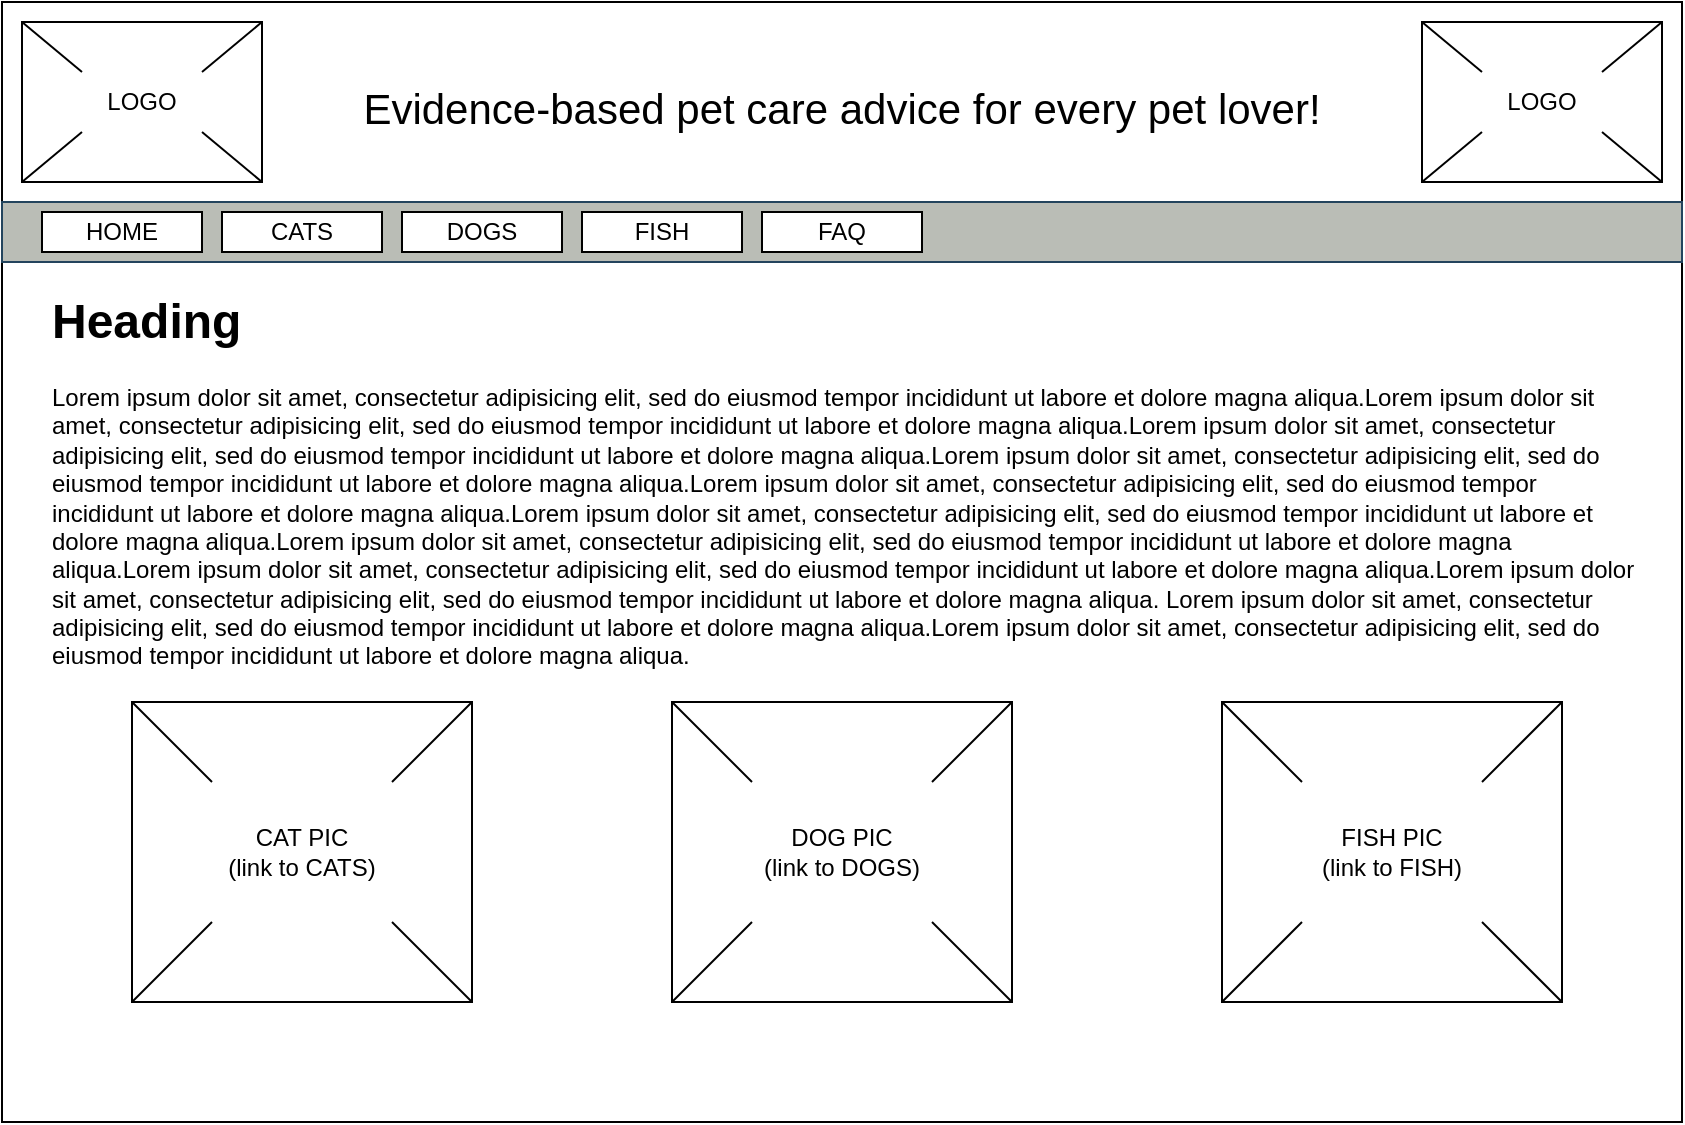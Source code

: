 <mxfile version="23.1.6" type="github">
  <diagram name="Page-1" id="BUrdRSvkr-NK4CyP0dR4">
    <mxGraphModel dx="1434" dy="822" grid="1" gridSize="10" guides="1" tooltips="1" connect="1" arrows="1" fold="1" page="1" pageScale="1" pageWidth="850" pageHeight="1100" math="0" shadow="0">
      <root>
        <mxCell id="0" />
        <mxCell id="1" parent="0" />
        <mxCell id="nrD_e1n3-x52YeT1WAGy-1" value="" style="rounded=0;whiteSpace=wrap;html=1;" vertex="1" parent="1">
          <mxGeometry width="840" height="560" as="geometry" />
        </mxCell>
        <mxCell id="nrD_e1n3-x52YeT1WAGy-2" value="" style="rounded=0;whiteSpace=wrap;html=1;" vertex="1" parent="1">
          <mxGeometry x="10" y="10" width="120" height="80" as="geometry" />
        </mxCell>
        <mxCell id="nrD_e1n3-x52YeT1WAGy-4" value="&lt;font style=&quot;font-size: 21px;&quot;&gt;Evidence-based pet care advice for every pet lover!&lt;/font&gt;" style="text;html=1;align=center;verticalAlign=middle;whiteSpace=wrap;rounded=0;" vertex="1" parent="1">
          <mxGeometry x="150" y="25" width="540" height="55" as="geometry" />
        </mxCell>
        <mxCell id="nrD_e1n3-x52YeT1WAGy-5" value="" style="rounded=0;whiteSpace=wrap;html=1;fillColor=#babdb6;strokeColor=#23445d;" vertex="1" parent="1">
          <mxGeometry y="100" width="840" height="30" as="geometry" />
        </mxCell>
        <mxCell id="nrD_e1n3-x52YeT1WAGy-6" value="HOME" style="rounded=0;whiteSpace=wrap;html=1;" vertex="1" parent="1">
          <mxGeometry x="20" y="105" width="80" height="20" as="geometry" />
        </mxCell>
        <mxCell id="nrD_e1n3-x52YeT1WAGy-7" value="CATS" style="rounded=0;whiteSpace=wrap;html=1;" vertex="1" parent="1">
          <mxGeometry x="110" y="105" width="80" height="20" as="geometry" />
        </mxCell>
        <mxCell id="nrD_e1n3-x52YeT1WAGy-8" value="DOGS" style="rounded=0;whiteSpace=wrap;html=1;" vertex="1" parent="1">
          <mxGeometry x="200" y="105" width="80" height="20" as="geometry" />
        </mxCell>
        <mxCell id="nrD_e1n3-x52YeT1WAGy-9" value="FISH" style="rounded=0;whiteSpace=wrap;html=1;" vertex="1" parent="1">
          <mxGeometry x="290" y="105" width="80" height="20" as="geometry" />
        </mxCell>
        <mxCell id="nrD_e1n3-x52YeT1WAGy-10" value="FAQ" style="rounded=0;whiteSpace=wrap;html=1;" vertex="1" parent="1">
          <mxGeometry x="380" y="105" width="80" height="20" as="geometry" />
        </mxCell>
        <mxCell id="nrD_e1n3-x52YeT1WAGy-11" value="&lt;h1&gt;Heading&lt;/h1&gt;&lt;p&gt;Lorem ipsum dolor sit amet, consectetur adipisicing elit, sed do eiusmod tempor incididunt ut labore et dolore magna aliqua.Lorem ipsum dolor sit amet, consectetur adipisicing elit, sed do eiusmod tempor incididunt ut labore et dolore magna aliqua.Lorem ipsum dolor sit amet, consectetur adipisicing elit, sed do eiusmod tempor incididunt ut labore et dolore magna aliqua.Lorem ipsum dolor sit amet, consectetur adipisicing elit, sed do eiusmod tempor incididunt ut labore et dolore magna aliqua.Lorem ipsum dolor sit amet, consectetur adipisicing elit, sed do eiusmod tempor incididunt ut labore et dolore magna aliqua.Lorem ipsum dolor sit amet, consectetur adipisicing elit, sed do eiusmod tempor incididunt ut labore et dolore magna aliqua.Lorem ipsum dolor sit amet, consectetur adipisicing elit, sed do eiusmod tempor incididunt ut labore et dolore magna aliqua.Lorem ipsum dolor sit amet, consectetur adipisicing elit, sed do eiusmod tempor incididunt ut labore et dolore magna aliqua.Lorem ipsum dolor sit amet, consectetur adipisicing elit, sed do eiusmod tempor incididunt ut labore et dolore magna aliqua. Lorem ipsum dolor sit amet, consectetur adipisicing elit, sed do eiusmod tempor incididunt ut labore et dolore magna aliqua.Lorem ipsum dolor sit amet, consectetur adipisicing elit, sed do eiusmod tempor incididunt ut labore et dolore magna aliqua.&lt;/p&gt;" style="text;html=1;spacing=5;spacingTop=-20;whiteSpace=wrap;overflow=hidden;rounded=0;" vertex="1" parent="1">
          <mxGeometry x="20" y="140" width="800" height="200" as="geometry" />
        </mxCell>
        <mxCell id="nrD_e1n3-x52YeT1WAGy-18" value="" style="endArrow=none;html=1;rounded=0;exitX=0;exitY=1;exitDx=0;exitDy=0;entryX=0;entryY=1;entryDx=0;entryDy=0;" edge="1" parent="1" source="nrD_e1n3-x52YeT1WAGy-2" target="nrD_e1n3-x52YeT1WAGy-21">
          <mxGeometry width="50" height="50" relative="1" as="geometry">
            <mxPoint x="400" y="390" as="sourcePoint" />
            <mxPoint x="450" y="340" as="targetPoint" />
          </mxGeometry>
        </mxCell>
        <mxCell id="nrD_e1n3-x52YeT1WAGy-19" value="" style="endArrow=none;html=1;rounded=0;exitX=1;exitY=1;exitDx=0;exitDy=0;entryX=1;entryY=1;entryDx=0;entryDy=0;" edge="1" parent="1" source="nrD_e1n3-x52YeT1WAGy-21" target="nrD_e1n3-x52YeT1WAGy-2">
          <mxGeometry width="50" height="50" relative="1" as="geometry">
            <mxPoint x="400" y="390" as="sourcePoint" />
            <mxPoint x="450" y="340" as="targetPoint" />
          </mxGeometry>
        </mxCell>
        <mxCell id="nrD_e1n3-x52YeT1WAGy-21" value="LOGO" style="text;html=1;align=center;verticalAlign=middle;whiteSpace=wrap;rounded=0;" vertex="1" parent="1">
          <mxGeometry x="40" y="35" width="60" height="30" as="geometry" />
        </mxCell>
        <mxCell id="nrD_e1n3-x52YeT1WAGy-24" value="" style="endArrow=none;html=1;rounded=0;entryX=1;entryY=0;entryDx=0;entryDy=0;exitX=1;exitY=0;exitDx=0;exitDy=0;" edge="1" parent="1" source="nrD_e1n3-x52YeT1WAGy-21" target="nrD_e1n3-x52YeT1WAGy-2">
          <mxGeometry width="50" height="50" relative="1" as="geometry">
            <mxPoint x="-100" y="100" as="sourcePoint" />
            <mxPoint x="-50" y="50" as="targetPoint" />
          </mxGeometry>
        </mxCell>
        <mxCell id="nrD_e1n3-x52YeT1WAGy-25" value="" style="endArrow=none;html=1;rounded=0;entryX=0;entryY=0;entryDx=0;entryDy=0;exitX=0;exitY=0;exitDx=0;exitDy=0;" edge="1" parent="1" source="nrD_e1n3-x52YeT1WAGy-21" target="nrD_e1n3-x52YeT1WAGy-2">
          <mxGeometry width="50" height="50" relative="1" as="geometry">
            <mxPoint x="-90" y="80" as="sourcePoint" />
            <mxPoint x="-40" y="30" as="targetPoint" />
          </mxGeometry>
        </mxCell>
        <mxCell id="nrD_e1n3-x52YeT1WAGy-26" value="" style="rounded=0;whiteSpace=wrap;html=1;" vertex="1" parent="1">
          <mxGeometry x="710" y="10" width="120" height="80" as="geometry" />
        </mxCell>
        <mxCell id="nrD_e1n3-x52YeT1WAGy-27" value="" style="endArrow=none;html=1;rounded=0;exitX=0;exitY=1;exitDx=0;exitDy=0;entryX=0;entryY=1;entryDx=0;entryDy=0;" edge="1" parent="1" source="nrD_e1n3-x52YeT1WAGy-26" target="nrD_e1n3-x52YeT1WAGy-29">
          <mxGeometry width="50" height="50" relative="1" as="geometry">
            <mxPoint x="1100" y="390" as="sourcePoint" />
            <mxPoint x="1150" y="340" as="targetPoint" />
          </mxGeometry>
        </mxCell>
        <mxCell id="nrD_e1n3-x52YeT1WAGy-28" value="" style="endArrow=none;html=1;rounded=0;exitX=1;exitY=1;exitDx=0;exitDy=0;entryX=1;entryY=1;entryDx=0;entryDy=0;" edge="1" parent="1" source="nrD_e1n3-x52YeT1WAGy-29" target="nrD_e1n3-x52YeT1WAGy-26">
          <mxGeometry width="50" height="50" relative="1" as="geometry">
            <mxPoint x="1100" y="390" as="sourcePoint" />
            <mxPoint x="1150" y="340" as="targetPoint" />
          </mxGeometry>
        </mxCell>
        <mxCell id="nrD_e1n3-x52YeT1WAGy-29" value="LOGO" style="text;html=1;align=center;verticalAlign=middle;whiteSpace=wrap;rounded=0;" vertex="1" parent="1">
          <mxGeometry x="740" y="35" width="60" height="30" as="geometry" />
        </mxCell>
        <mxCell id="nrD_e1n3-x52YeT1WAGy-30" value="" style="endArrow=none;html=1;rounded=0;entryX=1;entryY=0;entryDx=0;entryDy=0;exitX=1;exitY=0;exitDx=0;exitDy=0;" edge="1" parent="1" source="nrD_e1n3-x52YeT1WAGy-29" target="nrD_e1n3-x52YeT1WAGy-26">
          <mxGeometry width="50" height="50" relative="1" as="geometry">
            <mxPoint x="600" y="100" as="sourcePoint" />
            <mxPoint x="650" y="50" as="targetPoint" />
          </mxGeometry>
        </mxCell>
        <mxCell id="nrD_e1n3-x52YeT1WAGy-31" value="" style="endArrow=none;html=1;rounded=0;entryX=0;entryY=0;entryDx=0;entryDy=0;exitX=0;exitY=0;exitDx=0;exitDy=0;" edge="1" parent="1" source="nrD_e1n3-x52YeT1WAGy-29" target="nrD_e1n3-x52YeT1WAGy-26">
          <mxGeometry width="50" height="50" relative="1" as="geometry">
            <mxPoint x="610" y="80" as="sourcePoint" />
            <mxPoint x="660" y="30" as="targetPoint" />
          </mxGeometry>
        </mxCell>
        <mxCell id="nrD_e1n3-x52YeT1WAGy-56" value="" style="group" vertex="1" connectable="0" parent="1">
          <mxGeometry x="610" y="350" width="170" height="150" as="geometry" />
        </mxCell>
        <mxCell id="nrD_e1n3-x52YeT1WAGy-44" value="" style="rounded=0;whiteSpace=wrap;html=1;" vertex="1" parent="nrD_e1n3-x52YeT1WAGy-56">
          <mxGeometry width="170" height="150" as="geometry" />
        </mxCell>
        <mxCell id="nrD_e1n3-x52YeT1WAGy-45" value="" style="endArrow=none;html=1;rounded=0;exitX=0;exitY=1;exitDx=0;exitDy=0;entryX=0;entryY=1;entryDx=0;entryDy=0;" edge="1" parent="nrD_e1n3-x52YeT1WAGy-56" source="nrD_e1n3-x52YeT1WAGy-44" target="nrD_e1n3-x52YeT1WAGy-47">
          <mxGeometry width="50" height="50" relative="1" as="geometry">
            <mxPoint x="390" y="380" as="sourcePoint" />
            <mxPoint x="440" y="330" as="targetPoint" />
          </mxGeometry>
        </mxCell>
        <mxCell id="nrD_e1n3-x52YeT1WAGy-46" value="" style="endArrow=none;html=1;rounded=0;exitX=1;exitY=1;exitDx=0;exitDy=0;entryX=1;entryY=1;entryDx=0;entryDy=0;" edge="1" parent="nrD_e1n3-x52YeT1WAGy-56" source="nrD_e1n3-x52YeT1WAGy-47" target="nrD_e1n3-x52YeT1WAGy-44">
          <mxGeometry width="50" height="50" relative="1" as="geometry">
            <mxPoint x="390" y="380" as="sourcePoint" />
            <mxPoint x="440" y="330" as="targetPoint" />
          </mxGeometry>
        </mxCell>
        <mxCell id="nrD_e1n3-x52YeT1WAGy-47" value="&lt;div&gt;FISH PIC&lt;/div&gt;&lt;div&gt;(link to FISH)&lt;br&gt;&lt;/div&gt;" style="text;html=1;align=center;verticalAlign=middle;whiteSpace=wrap;rounded=0;" vertex="1" parent="nrD_e1n3-x52YeT1WAGy-56">
          <mxGeometry x="40" y="40" width="90" height="70" as="geometry" />
        </mxCell>
        <mxCell id="nrD_e1n3-x52YeT1WAGy-48" value="" style="endArrow=none;html=1;rounded=0;entryX=1;entryY=0;entryDx=0;entryDy=0;exitX=1;exitY=0;exitDx=0;exitDy=0;" edge="1" parent="nrD_e1n3-x52YeT1WAGy-56" source="nrD_e1n3-x52YeT1WAGy-47" target="nrD_e1n3-x52YeT1WAGy-44">
          <mxGeometry width="50" height="50" relative="1" as="geometry">
            <mxPoint x="-110" y="90" as="sourcePoint" />
            <mxPoint x="-60" y="40" as="targetPoint" />
          </mxGeometry>
        </mxCell>
        <mxCell id="nrD_e1n3-x52YeT1WAGy-49" value="" style="endArrow=none;html=1;rounded=0;entryX=0;entryY=0;entryDx=0;entryDy=0;exitX=0;exitY=0;exitDx=0;exitDy=0;" edge="1" parent="nrD_e1n3-x52YeT1WAGy-56" source="nrD_e1n3-x52YeT1WAGy-47" target="nrD_e1n3-x52YeT1WAGy-44">
          <mxGeometry width="50" height="50" relative="1" as="geometry">
            <mxPoint x="-100" y="70" as="sourcePoint" />
            <mxPoint x="-50" y="20" as="targetPoint" />
          </mxGeometry>
        </mxCell>
        <mxCell id="nrD_e1n3-x52YeT1WAGy-57" value="" style="group" vertex="1" connectable="0" parent="1">
          <mxGeometry x="335" y="350" width="170" height="150" as="geometry" />
        </mxCell>
        <mxCell id="nrD_e1n3-x52YeT1WAGy-38" value="" style="rounded=0;whiteSpace=wrap;html=1;" vertex="1" parent="nrD_e1n3-x52YeT1WAGy-57">
          <mxGeometry width="170" height="150" as="geometry" />
        </mxCell>
        <mxCell id="nrD_e1n3-x52YeT1WAGy-39" value="" style="endArrow=none;html=1;rounded=0;exitX=0;exitY=1;exitDx=0;exitDy=0;entryX=0;entryY=1;entryDx=0;entryDy=0;" edge="1" parent="nrD_e1n3-x52YeT1WAGy-57" source="nrD_e1n3-x52YeT1WAGy-38" target="nrD_e1n3-x52YeT1WAGy-41">
          <mxGeometry width="50" height="50" relative="1" as="geometry">
            <mxPoint x="390" y="380" as="sourcePoint" />
            <mxPoint x="440" y="330" as="targetPoint" />
          </mxGeometry>
        </mxCell>
        <mxCell id="nrD_e1n3-x52YeT1WAGy-40" value="" style="endArrow=none;html=1;rounded=0;exitX=1;exitY=1;exitDx=0;exitDy=0;entryX=1;entryY=1;entryDx=0;entryDy=0;" edge="1" parent="nrD_e1n3-x52YeT1WAGy-57" source="nrD_e1n3-x52YeT1WAGy-41" target="nrD_e1n3-x52YeT1WAGy-38">
          <mxGeometry width="50" height="50" relative="1" as="geometry">
            <mxPoint x="390" y="380" as="sourcePoint" />
            <mxPoint x="440" y="330" as="targetPoint" />
          </mxGeometry>
        </mxCell>
        <mxCell id="nrD_e1n3-x52YeT1WAGy-41" value="&lt;div&gt;DOG PIC&lt;/div&gt;&lt;div&gt;(link to DOGS)&lt;br&gt;&lt;/div&gt;" style="text;html=1;align=center;verticalAlign=middle;whiteSpace=wrap;rounded=0;" vertex="1" parent="nrD_e1n3-x52YeT1WAGy-57">
          <mxGeometry x="40" y="40" width="90" height="70" as="geometry" />
        </mxCell>
        <mxCell id="nrD_e1n3-x52YeT1WAGy-42" value="" style="endArrow=none;html=1;rounded=0;entryX=1;entryY=0;entryDx=0;entryDy=0;exitX=1;exitY=0;exitDx=0;exitDy=0;" edge="1" parent="nrD_e1n3-x52YeT1WAGy-57" source="nrD_e1n3-x52YeT1WAGy-41" target="nrD_e1n3-x52YeT1WAGy-38">
          <mxGeometry width="50" height="50" relative="1" as="geometry">
            <mxPoint x="-110" y="90" as="sourcePoint" />
            <mxPoint x="-60" y="40" as="targetPoint" />
          </mxGeometry>
        </mxCell>
        <mxCell id="nrD_e1n3-x52YeT1WAGy-43" value="" style="endArrow=none;html=1;rounded=0;entryX=0;entryY=0;entryDx=0;entryDy=0;exitX=0;exitY=0;exitDx=0;exitDy=0;" edge="1" parent="nrD_e1n3-x52YeT1WAGy-57" source="nrD_e1n3-x52YeT1WAGy-41" target="nrD_e1n3-x52YeT1WAGy-38">
          <mxGeometry width="50" height="50" relative="1" as="geometry">
            <mxPoint x="-100" y="70" as="sourcePoint" />
            <mxPoint x="-50" y="20" as="targetPoint" />
          </mxGeometry>
        </mxCell>
        <mxCell id="nrD_e1n3-x52YeT1WAGy-58" value="" style="group" vertex="1" connectable="0" parent="1">
          <mxGeometry x="65" y="350" width="170" height="150" as="geometry" />
        </mxCell>
        <mxCell id="nrD_e1n3-x52YeT1WAGy-32" value="" style="rounded=0;whiteSpace=wrap;html=1;" vertex="1" parent="nrD_e1n3-x52YeT1WAGy-58">
          <mxGeometry width="170" height="150" as="geometry" />
        </mxCell>
        <mxCell id="nrD_e1n3-x52YeT1WAGy-33" value="" style="endArrow=none;html=1;rounded=0;exitX=0;exitY=1;exitDx=0;exitDy=0;entryX=0;entryY=1;entryDx=0;entryDy=0;" edge="1" parent="nrD_e1n3-x52YeT1WAGy-58" source="nrD_e1n3-x52YeT1WAGy-32" target="nrD_e1n3-x52YeT1WAGy-35">
          <mxGeometry width="50" height="50" relative="1" as="geometry">
            <mxPoint x="390" y="380" as="sourcePoint" />
            <mxPoint x="440" y="330" as="targetPoint" />
          </mxGeometry>
        </mxCell>
        <mxCell id="nrD_e1n3-x52YeT1WAGy-34" value="" style="endArrow=none;html=1;rounded=0;exitX=1;exitY=1;exitDx=0;exitDy=0;entryX=1;entryY=1;entryDx=0;entryDy=0;" edge="1" parent="nrD_e1n3-x52YeT1WAGy-58" source="nrD_e1n3-x52YeT1WAGy-35" target="nrD_e1n3-x52YeT1WAGy-32">
          <mxGeometry width="50" height="50" relative="1" as="geometry">
            <mxPoint x="390" y="380" as="sourcePoint" />
            <mxPoint x="440" y="330" as="targetPoint" />
          </mxGeometry>
        </mxCell>
        <mxCell id="nrD_e1n3-x52YeT1WAGy-35" value="&lt;div&gt;CAT PIC&lt;/div&gt;&lt;div&gt;(link to CATS)&lt;br&gt;&lt;/div&gt;" style="text;html=1;align=center;verticalAlign=middle;whiteSpace=wrap;rounded=0;" vertex="1" parent="nrD_e1n3-x52YeT1WAGy-58">
          <mxGeometry x="40" y="40" width="90" height="70" as="geometry" />
        </mxCell>
        <mxCell id="nrD_e1n3-x52YeT1WAGy-36" value="" style="endArrow=none;html=1;rounded=0;entryX=1;entryY=0;entryDx=0;entryDy=0;exitX=1;exitY=0;exitDx=0;exitDy=0;" edge="1" parent="nrD_e1n3-x52YeT1WAGy-58" source="nrD_e1n3-x52YeT1WAGy-35" target="nrD_e1n3-x52YeT1WAGy-32">
          <mxGeometry width="50" height="50" relative="1" as="geometry">
            <mxPoint x="-110" y="90" as="sourcePoint" />
            <mxPoint x="-60" y="40" as="targetPoint" />
          </mxGeometry>
        </mxCell>
        <mxCell id="nrD_e1n3-x52YeT1WAGy-37" value="" style="endArrow=none;html=1;rounded=0;entryX=0;entryY=0;entryDx=0;entryDy=0;exitX=0;exitY=0;exitDx=0;exitDy=0;" edge="1" parent="nrD_e1n3-x52YeT1WAGy-58" source="nrD_e1n3-x52YeT1WAGy-35" target="nrD_e1n3-x52YeT1WAGy-32">
          <mxGeometry width="50" height="50" relative="1" as="geometry">
            <mxPoint x="-100" y="70" as="sourcePoint" />
            <mxPoint x="-50" y="20" as="targetPoint" />
          </mxGeometry>
        </mxCell>
      </root>
    </mxGraphModel>
  </diagram>
</mxfile>
